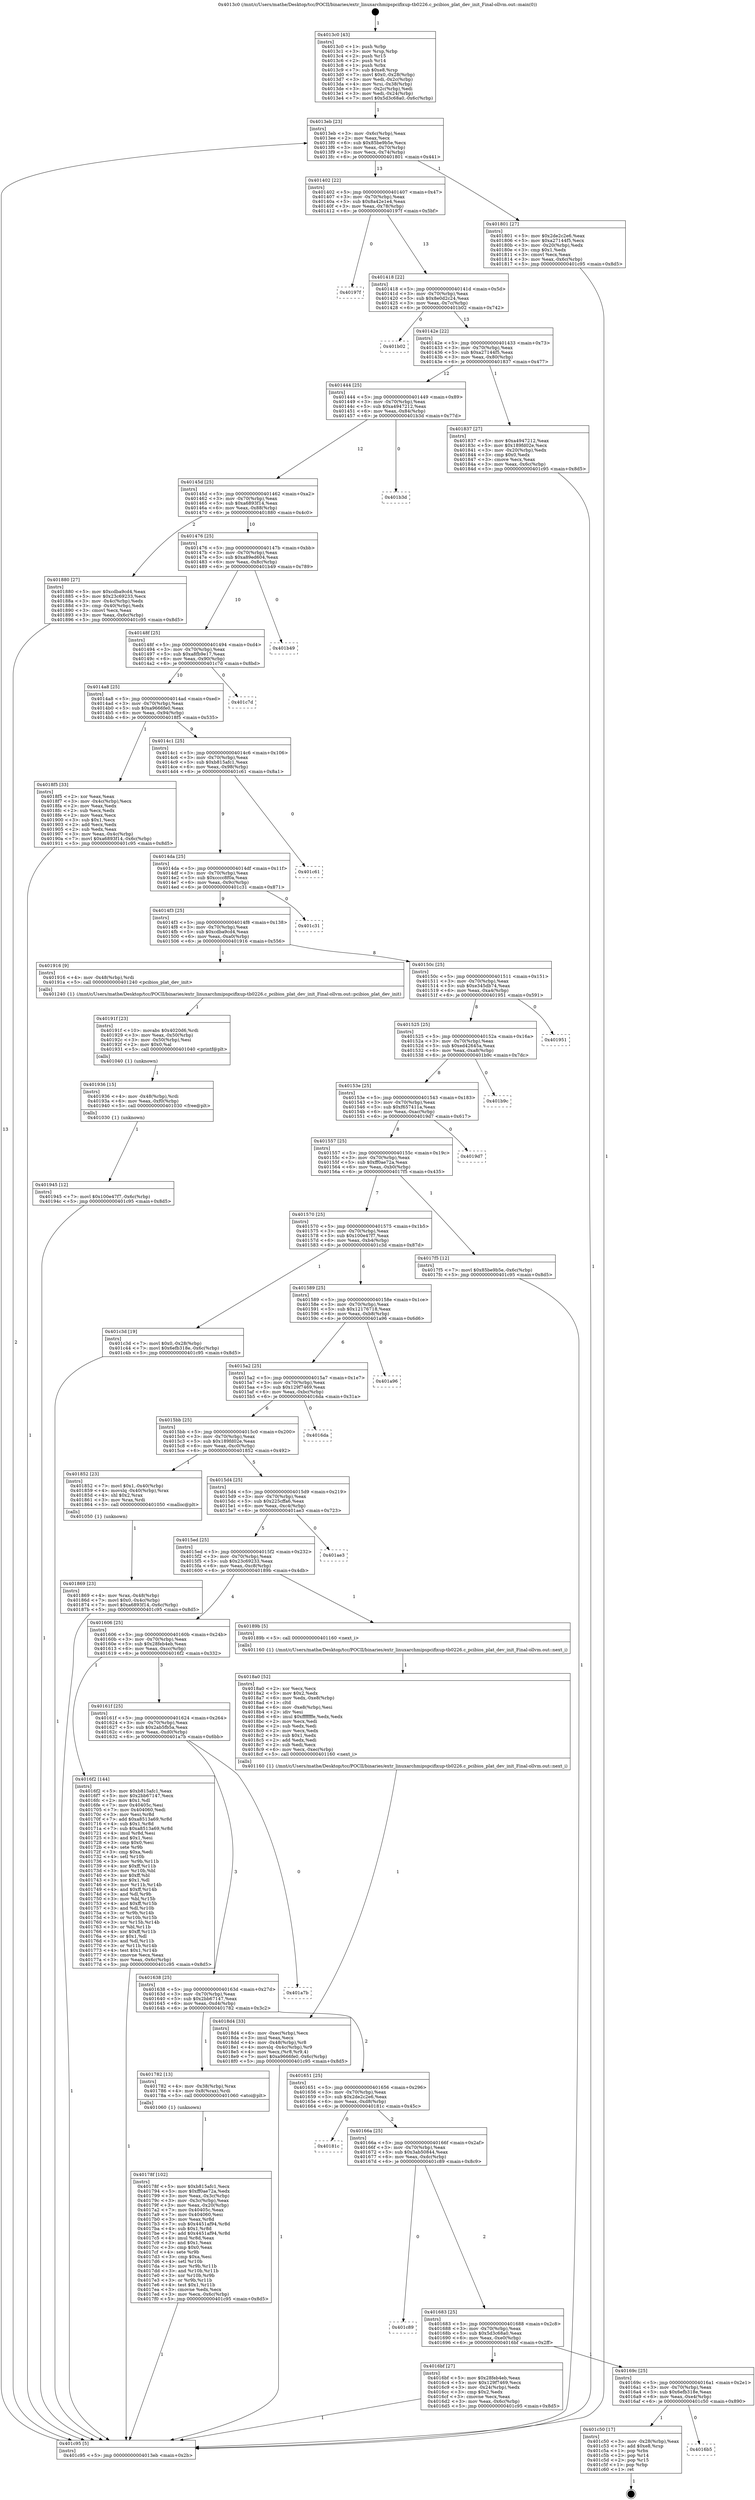 digraph "0x4013c0" {
  label = "0x4013c0 (/mnt/c/Users/mathe/Desktop/tcc/POCII/binaries/extr_linuxarchmipspcifixup-tb0226.c_pcibios_plat_dev_init_Final-ollvm.out::main(0))"
  labelloc = "t"
  node[shape=record]

  Entry [label="",width=0.3,height=0.3,shape=circle,fillcolor=black,style=filled]
  "0x4013eb" [label="{
     0x4013eb [23]\l
     | [instrs]\l
     &nbsp;&nbsp;0x4013eb \<+3\>: mov -0x6c(%rbp),%eax\l
     &nbsp;&nbsp;0x4013ee \<+2\>: mov %eax,%ecx\l
     &nbsp;&nbsp;0x4013f0 \<+6\>: sub $0x85be9b5e,%ecx\l
     &nbsp;&nbsp;0x4013f6 \<+3\>: mov %eax,-0x70(%rbp)\l
     &nbsp;&nbsp;0x4013f9 \<+3\>: mov %ecx,-0x74(%rbp)\l
     &nbsp;&nbsp;0x4013fc \<+6\>: je 0000000000401801 \<main+0x441\>\l
  }"]
  "0x401801" [label="{
     0x401801 [27]\l
     | [instrs]\l
     &nbsp;&nbsp;0x401801 \<+5\>: mov $0x2de2c2e6,%eax\l
     &nbsp;&nbsp;0x401806 \<+5\>: mov $0xa27144f5,%ecx\l
     &nbsp;&nbsp;0x40180b \<+3\>: mov -0x20(%rbp),%edx\l
     &nbsp;&nbsp;0x40180e \<+3\>: cmp $0x1,%edx\l
     &nbsp;&nbsp;0x401811 \<+3\>: cmovl %ecx,%eax\l
     &nbsp;&nbsp;0x401814 \<+3\>: mov %eax,-0x6c(%rbp)\l
     &nbsp;&nbsp;0x401817 \<+5\>: jmp 0000000000401c95 \<main+0x8d5\>\l
  }"]
  "0x401402" [label="{
     0x401402 [22]\l
     | [instrs]\l
     &nbsp;&nbsp;0x401402 \<+5\>: jmp 0000000000401407 \<main+0x47\>\l
     &nbsp;&nbsp;0x401407 \<+3\>: mov -0x70(%rbp),%eax\l
     &nbsp;&nbsp;0x40140a \<+5\>: sub $0x8a42e1e4,%eax\l
     &nbsp;&nbsp;0x40140f \<+3\>: mov %eax,-0x78(%rbp)\l
     &nbsp;&nbsp;0x401412 \<+6\>: je 000000000040197f \<main+0x5bf\>\l
  }"]
  Exit [label="",width=0.3,height=0.3,shape=circle,fillcolor=black,style=filled,peripheries=2]
  "0x40197f" [label="{
     0x40197f\l
  }", style=dashed]
  "0x401418" [label="{
     0x401418 [22]\l
     | [instrs]\l
     &nbsp;&nbsp;0x401418 \<+5\>: jmp 000000000040141d \<main+0x5d\>\l
     &nbsp;&nbsp;0x40141d \<+3\>: mov -0x70(%rbp),%eax\l
     &nbsp;&nbsp;0x401420 \<+5\>: sub $0x8e0d2c24,%eax\l
     &nbsp;&nbsp;0x401425 \<+3\>: mov %eax,-0x7c(%rbp)\l
     &nbsp;&nbsp;0x401428 \<+6\>: je 0000000000401b02 \<main+0x742\>\l
  }"]
  "0x4016b5" [label="{
     0x4016b5\l
  }", style=dashed]
  "0x401b02" [label="{
     0x401b02\l
  }", style=dashed]
  "0x40142e" [label="{
     0x40142e [22]\l
     | [instrs]\l
     &nbsp;&nbsp;0x40142e \<+5\>: jmp 0000000000401433 \<main+0x73\>\l
     &nbsp;&nbsp;0x401433 \<+3\>: mov -0x70(%rbp),%eax\l
     &nbsp;&nbsp;0x401436 \<+5\>: sub $0xa27144f5,%eax\l
     &nbsp;&nbsp;0x40143b \<+3\>: mov %eax,-0x80(%rbp)\l
     &nbsp;&nbsp;0x40143e \<+6\>: je 0000000000401837 \<main+0x477\>\l
  }"]
  "0x401c50" [label="{
     0x401c50 [17]\l
     | [instrs]\l
     &nbsp;&nbsp;0x401c50 \<+3\>: mov -0x28(%rbp),%eax\l
     &nbsp;&nbsp;0x401c53 \<+7\>: add $0xe8,%rsp\l
     &nbsp;&nbsp;0x401c5a \<+1\>: pop %rbx\l
     &nbsp;&nbsp;0x401c5b \<+2\>: pop %r14\l
     &nbsp;&nbsp;0x401c5d \<+2\>: pop %r15\l
     &nbsp;&nbsp;0x401c5f \<+1\>: pop %rbp\l
     &nbsp;&nbsp;0x401c60 \<+1\>: ret\l
  }"]
  "0x401837" [label="{
     0x401837 [27]\l
     | [instrs]\l
     &nbsp;&nbsp;0x401837 \<+5\>: mov $0xa4947212,%eax\l
     &nbsp;&nbsp;0x40183c \<+5\>: mov $0x189fd02e,%ecx\l
     &nbsp;&nbsp;0x401841 \<+3\>: mov -0x20(%rbp),%edx\l
     &nbsp;&nbsp;0x401844 \<+3\>: cmp $0x0,%edx\l
     &nbsp;&nbsp;0x401847 \<+3\>: cmove %ecx,%eax\l
     &nbsp;&nbsp;0x40184a \<+3\>: mov %eax,-0x6c(%rbp)\l
     &nbsp;&nbsp;0x40184d \<+5\>: jmp 0000000000401c95 \<main+0x8d5\>\l
  }"]
  "0x401444" [label="{
     0x401444 [25]\l
     | [instrs]\l
     &nbsp;&nbsp;0x401444 \<+5\>: jmp 0000000000401449 \<main+0x89\>\l
     &nbsp;&nbsp;0x401449 \<+3\>: mov -0x70(%rbp),%eax\l
     &nbsp;&nbsp;0x40144c \<+5\>: sub $0xa4947212,%eax\l
     &nbsp;&nbsp;0x401451 \<+6\>: mov %eax,-0x84(%rbp)\l
     &nbsp;&nbsp;0x401457 \<+6\>: je 0000000000401b3d \<main+0x77d\>\l
  }"]
  "0x401945" [label="{
     0x401945 [12]\l
     | [instrs]\l
     &nbsp;&nbsp;0x401945 \<+7\>: movl $0x100e47f7,-0x6c(%rbp)\l
     &nbsp;&nbsp;0x40194c \<+5\>: jmp 0000000000401c95 \<main+0x8d5\>\l
  }"]
  "0x401b3d" [label="{
     0x401b3d\l
  }", style=dashed]
  "0x40145d" [label="{
     0x40145d [25]\l
     | [instrs]\l
     &nbsp;&nbsp;0x40145d \<+5\>: jmp 0000000000401462 \<main+0xa2\>\l
     &nbsp;&nbsp;0x401462 \<+3\>: mov -0x70(%rbp),%eax\l
     &nbsp;&nbsp;0x401465 \<+5\>: sub $0xa6893f14,%eax\l
     &nbsp;&nbsp;0x40146a \<+6\>: mov %eax,-0x88(%rbp)\l
     &nbsp;&nbsp;0x401470 \<+6\>: je 0000000000401880 \<main+0x4c0\>\l
  }"]
  "0x401936" [label="{
     0x401936 [15]\l
     | [instrs]\l
     &nbsp;&nbsp;0x401936 \<+4\>: mov -0x48(%rbp),%rdi\l
     &nbsp;&nbsp;0x40193a \<+6\>: mov %eax,-0xf0(%rbp)\l
     &nbsp;&nbsp;0x401940 \<+5\>: call 0000000000401030 \<free@plt\>\l
     | [calls]\l
     &nbsp;&nbsp;0x401030 \{1\} (unknown)\l
  }"]
  "0x401880" [label="{
     0x401880 [27]\l
     | [instrs]\l
     &nbsp;&nbsp;0x401880 \<+5\>: mov $0xcdba9cd4,%eax\l
     &nbsp;&nbsp;0x401885 \<+5\>: mov $0x23c69233,%ecx\l
     &nbsp;&nbsp;0x40188a \<+3\>: mov -0x4c(%rbp),%edx\l
     &nbsp;&nbsp;0x40188d \<+3\>: cmp -0x40(%rbp),%edx\l
     &nbsp;&nbsp;0x401890 \<+3\>: cmovl %ecx,%eax\l
     &nbsp;&nbsp;0x401893 \<+3\>: mov %eax,-0x6c(%rbp)\l
     &nbsp;&nbsp;0x401896 \<+5\>: jmp 0000000000401c95 \<main+0x8d5\>\l
  }"]
  "0x401476" [label="{
     0x401476 [25]\l
     | [instrs]\l
     &nbsp;&nbsp;0x401476 \<+5\>: jmp 000000000040147b \<main+0xbb\>\l
     &nbsp;&nbsp;0x40147b \<+3\>: mov -0x70(%rbp),%eax\l
     &nbsp;&nbsp;0x40147e \<+5\>: sub $0xa89ed604,%eax\l
     &nbsp;&nbsp;0x401483 \<+6\>: mov %eax,-0x8c(%rbp)\l
     &nbsp;&nbsp;0x401489 \<+6\>: je 0000000000401b49 \<main+0x789\>\l
  }"]
  "0x40191f" [label="{
     0x40191f [23]\l
     | [instrs]\l
     &nbsp;&nbsp;0x40191f \<+10\>: movabs $0x4020d6,%rdi\l
     &nbsp;&nbsp;0x401929 \<+3\>: mov %eax,-0x50(%rbp)\l
     &nbsp;&nbsp;0x40192c \<+3\>: mov -0x50(%rbp),%esi\l
     &nbsp;&nbsp;0x40192f \<+2\>: mov $0x0,%al\l
     &nbsp;&nbsp;0x401931 \<+5\>: call 0000000000401040 \<printf@plt\>\l
     | [calls]\l
     &nbsp;&nbsp;0x401040 \{1\} (unknown)\l
  }"]
  "0x401b49" [label="{
     0x401b49\l
  }", style=dashed]
  "0x40148f" [label="{
     0x40148f [25]\l
     | [instrs]\l
     &nbsp;&nbsp;0x40148f \<+5\>: jmp 0000000000401494 \<main+0xd4\>\l
     &nbsp;&nbsp;0x401494 \<+3\>: mov -0x70(%rbp),%eax\l
     &nbsp;&nbsp;0x401497 \<+5\>: sub $0xa8fb9e17,%eax\l
     &nbsp;&nbsp;0x40149c \<+6\>: mov %eax,-0x90(%rbp)\l
     &nbsp;&nbsp;0x4014a2 \<+6\>: je 0000000000401c7d \<main+0x8bd\>\l
  }"]
  "0x4018d4" [label="{
     0x4018d4 [33]\l
     | [instrs]\l
     &nbsp;&nbsp;0x4018d4 \<+6\>: mov -0xec(%rbp),%ecx\l
     &nbsp;&nbsp;0x4018da \<+3\>: imul %eax,%ecx\l
     &nbsp;&nbsp;0x4018dd \<+4\>: mov -0x48(%rbp),%r8\l
     &nbsp;&nbsp;0x4018e1 \<+4\>: movslq -0x4c(%rbp),%r9\l
     &nbsp;&nbsp;0x4018e5 \<+4\>: mov %ecx,(%r8,%r9,4)\l
     &nbsp;&nbsp;0x4018e9 \<+7\>: movl $0xa9666fe0,-0x6c(%rbp)\l
     &nbsp;&nbsp;0x4018f0 \<+5\>: jmp 0000000000401c95 \<main+0x8d5\>\l
  }"]
  "0x401c7d" [label="{
     0x401c7d\l
  }", style=dashed]
  "0x4014a8" [label="{
     0x4014a8 [25]\l
     | [instrs]\l
     &nbsp;&nbsp;0x4014a8 \<+5\>: jmp 00000000004014ad \<main+0xed\>\l
     &nbsp;&nbsp;0x4014ad \<+3\>: mov -0x70(%rbp),%eax\l
     &nbsp;&nbsp;0x4014b0 \<+5\>: sub $0xa9666fe0,%eax\l
     &nbsp;&nbsp;0x4014b5 \<+6\>: mov %eax,-0x94(%rbp)\l
     &nbsp;&nbsp;0x4014bb \<+6\>: je 00000000004018f5 \<main+0x535\>\l
  }"]
  "0x4018a0" [label="{
     0x4018a0 [52]\l
     | [instrs]\l
     &nbsp;&nbsp;0x4018a0 \<+2\>: xor %ecx,%ecx\l
     &nbsp;&nbsp;0x4018a2 \<+5\>: mov $0x2,%edx\l
     &nbsp;&nbsp;0x4018a7 \<+6\>: mov %edx,-0xe8(%rbp)\l
     &nbsp;&nbsp;0x4018ad \<+1\>: cltd\l
     &nbsp;&nbsp;0x4018ae \<+6\>: mov -0xe8(%rbp),%esi\l
     &nbsp;&nbsp;0x4018b4 \<+2\>: idiv %esi\l
     &nbsp;&nbsp;0x4018b6 \<+6\>: imul $0xfffffffe,%edx,%edx\l
     &nbsp;&nbsp;0x4018bc \<+2\>: mov %ecx,%edi\l
     &nbsp;&nbsp;0x4018be \<+2\>: sub %edx,%edi\l
     &nbsp;&nbsp;0x4018c0 \<+2\>: mov %ecx,%edx\l
     &nbsp;&nbsp;0x4018c2 \<+3\>: sub $0x1,%edx\l
     &nbsp;&nbsp;0x4018c5 \<+2\>: add %edx,%edi\l
     &nbsp;&nbsp;0x4018c7 \<+2\>: sub %edi,%ecx\l
     &nbsp;&nbsp;0x4018c9 \<+6\>: mov %ecx,-0xec(%rbp)\l
     &nbsp;&nbsp;0x4018cf \<+5\>: call 0000000000401160 \<next_i\>\l
     | [calls]\l
     &nbsp;&nbsp;0x401160 \{1\} (/mnt/c/Users/mathe/Desktop/tcc/POCII/binaries/extr_linuxarchmipspcifixup-tb0226.c_pcibios_plat_dev_init_Final-ollvm.out::next_i)\l
  }"]
  "0x4018f5" [label="{
     0x4018f5 [33]\l
     | [instrs]\l
     &nbsp;&nbsp;0x4018f5 \<+2\>: xor %eax,%eax\l
     &nbsp;&nbsp;0x4018f7 \<+3\>: mov -0x4c(%rbp),%ecx\l
     &nbsp;&nbsp;0x4018fa \<+2\>: mov %eax,%edx\l
     &nbsp;&nbsp;0x4018fc \<+2\>: sub %ecx,%edx\l
     &nbsp;&nbsp;0x4018fe \<+2\>: mov %eax,%ecx\l
     &nbsp;&nbsp;0x401900 \<+3\>: sub $0x1,%ecx\l
     &nbsp;&nbsp;0x401903 \<+2\>: add %ecx,%edx\l
     &nbsp;&nbsp;0x401905 \<+2\>: sub %edx,%eax\l
     &nbsp;&nbsp;0x401907 \<+3\>: mov %eax,-0x4c(%rbp)\l
     &nbsp;&nbsp;0x40190a \<+7\>: movl $0xa6893f14,-0x6c(%rbp)\l
     &nbsp;&nbsp;0x401911 \<+5\>: jmp 0000000000401c95 \<main+0x8d5\>\l
  }"]
  "0x4014c1" [label="{
     0x4014c1 [25]\l
     | [instrs]\l
     &nbsp;&nbsp;0x4014c1 \<+5\>: jmp 00000000004014c6 \<main+0x106\>\l
     &nbsp;&nbsp;0x4014c6 \<+3\>: mov -0x70(%rbp),%eax\l
     &nbsp;&nbsp;0x4014c9 \<+5\>: sub $0xb815afc1,%eax\l
     &nbsp;&nbsp;0x4014ce \<+6\>: mov %eax,-0x98(%rbp)\l
     &nbsp;&nbsp;0x4014d4 \<+6\>: je 0000000000401c61 \<main+0x8a1\>\l
  }"]
  "0x401869" [label="{
     0x401869 [23]\l
     | [instrs]\l
     &nbsp;&nbsp;0x401869 \<+4\>: mov %rax,-0x48(%rbp)\l
     &nbsp;&nbsp;0x40186d \<+7\>: movl $0x0,-0x4c(%rbp)\l
     &nbsp;&nbsp;0x401874 \<+7\>: movl $0xa6893f14,-0x6c(%rbp)\l
     &nbsp;&nbsp;0x40187b \<+5\>: jmp 0000000000401c95 \<main+0x8d5\>\l
  }"]
  "0x401c61" [label="{
     0x401c61\l
  }", style=dashed]
  "0x4014da" [label="{
     0x4014da [25]\l
     | [instrs]\l
     &nbsp;&nbsp;0x4014da \<+5\>: jmp 00000000004014df \<main+0x11f\>\l
     &nbsp;&nbsp;0x4014df \<+3\>: mov -0x70(%rbp),%eax\l
     &nbsp;&nbsp;0x4014e2 \<+5\>: sub $0xcccc8f0a,%eax\l
     &nbsp;&nbsp;0x4014e7 \<+6\>: mov %eax,-0x9c(%rbp)\l
     &nbsp;&nbsp;0x4014ed \<+6\>: je 0000000000401c31 \<main+0x871\>\l
  }"]
  "0x40178f" [label="{
     0x40178f [102]\l
     | [instrs]\l
     &nbsp;&nbsp;0x40178f \<+5\>: mov $0xb815afc1,%ecx\l
     &nbsp;&nbsp;0x401794 \<+5\>: mov $0xff0ae72a,%edx\l
     &nbsp;&nbsp;0x401799 \<+3\>: mov %eax,-0x3c(%rbp)\l
     &nbsp;&nbsp;0x40179c \<+3\>: mov -0x3c(%rbp),%eax\l
     &nbsp;&nbsp;0x40179f \<+3\>: mov %eax,-0x20(%rbp)\l
     &nbsp;&nbsp;0x4017a2 \<+7\>: mov 0x40405c,%eax\l
     &nbsp;&nbsp;0x4017a9 \<+7\>: mov 0x404060,%esi\l
     &nbsp;&nbsp;0x4017b0 \<+3\>: mov %eax,%r8d\l
     &nbsp;&nbsp;0x4017b3 \<+7\>: sub $0x4451af94,%r8d\l
     &nbsp;&nbsp;0x4017ba \<+4\>: sub $0x1,%r8d\l
     &nbsp;&nbsp;0x4017be \<+7\>: add $0x4451af94,%r8d\l
     &nbsp;&nbsp;0x4017c5 \<+4\>: imul %r8d,%eax\l
     &nbsp;&nbsp;0x4017c9 \<+3\>: and $0x1,%eax\l
     &nbsp;&nbsp;0x4017cc \<+3\>: cmp $0x0,%eax\l
     &nbsp;&nbsp;0x4017cf \<+4\>: sete %r9b\l
     &nbsp;&nbsp;0x4017d3 \<+3\>: cmp $0xa,%esi\l
     &nbsp;&nbsp;0x4017d6 \<+4\>: setl %r10b\l
     &nbsp;&nbsp;0x4017da \<+3\>: mov %r9b,%r11b\l
     &nbsp;&nbsp;0x4017dd \<+3\>: and %r10b,%r11b\l
     &nbsp;&nbsp;0x4017e0 \<+3\>: xor %r10b,%r9b\l
     &nbsp;&nbsp;0x4017e3 \<+3\>: or %r9b,%r11b\l
     &nbsp;&nbsp;0x4017e6 \<+4\>: test $0x1,%r11b\l
     &nbsp;&nbsp;0x4017ea \<+3\>: cmovne %edx,%ecx\l
     &nbsp;&nbsp;0x4017ed \<+3\>: mov %ecx,-0x6c(%rbp)\l
     &nbsp;&nbsp;0x4017f0 \<+5\>: jmp 0000000000401c95 \<main+0x8d5\>\l
  }"]
  "0x401c31" [label="{
     0x401c31\l
  }", style=dashed]
  "0x4014f3" [label="{
     0x4014f3 [25]\l
     | [instrs]\l
     &nbsp;&nbsp;0x4014f3 \<+5\>: jmp 00000000004014f8 \<main+0x138\>\l
     &nbsp;&nbsp;0x4014f8 \<+3\>: mov -0x70(%rbp),%eax\l
     &nbsp;&nbsp;0x4014fb \<+5\>: sub $0xcdba9cd4,%eax\l
     &nbsp;&nbsp;0x401500 \<+6\>: mov %eax,-0xa0(%rbp)\l
     &nbsp;&nbsp;0x401506 \<+6\>: je 0000000000401916 \<main+0x556\>\l
  }"]
  "0x4013c0" [label="{
     0x4013c0 [43]\l
     | [instrs]\l
     &nbsp;&nbsp;0x4013c0 \<+1\>: push %rbp\l
     &nbsp;&nbsp;0x4013c1 \<+3\>: mov %rsp,%rbp\l
     &nbsp;&nbsp;0x4013c4 \<+2\>: push %r15\l
     &nbsp;&nbsp;0x4013c6 \<+2\>: push %r14\l
     &nbsp;&nbsp;0x4013c8 \<+1\>: push %rbx\l
     &nbsp;&nbsp;0x4013c9 \<+7\>: sub $0xe8,%rsp\l
     &nbsp;&nbsp;0x4013d0 \<+7\>: movl $0x0,-0x28(%rbp)\l
     &nbsp;&nbsp;0x4013d7 \<+3\>: mov %edi,-0x2c(%rbp)\l
     &nbsp;&nbsp;0x4013da \<+4\>: mov %rsi,-0x38(%rbp)\l
     &nbsp;&nbsp;0x4013de \<+3\>: mov -0x2c(%rbp),%edi\l
     &nbsp;&nbsp;0x4013e1 \<+3\>: mov %edi,-0x24(%rbp)\l
     &nbsp;&nbsp;0x4013e4 \<+7\>: movl $0x5d3c68a0,-0x6c(%rbp)\l
  }"]
  "0x401916" [label="{
     0x401916 [9]\l
     | [instrs]\l
     &nbsp;&nbsp;0x401916 \<+4\>: mov -0x48(%rbp),%rdi\l
     &nbsp;&nbsp;0x40191a \<+5\>: call 0000000000401240 \<pcibios_plat_dev_init\>\l
     | [calls]\l
     &nbsp;&nbsp;0x401240 \{1\} (/mnt/c/Users/mathe/Desktop/tcc/POCII/binaries/extr_linuxarchmipspcifixup-tb0226.c_pcibios_plat_dev_init_Final-ollvm.out::pcibios_plat_dev_init)\l
  }"]
  "0x40150c" [label="{
     0x40150c [25]\l
     | [instrs]\l
     &nbsp;&nbsp;0x40150c \<+5\>: jmp 0000000000401511 \<main+0x151\>\l
     &nbsp;&nbsp;0x401511 \<+3\>: mov -0x70(%rbp),%eax\l
     &nbsp;&nbsp;0x401514 \<+5\>: sub $0xe345db74,%eax\l
     &nbsp;&nbsp;0x401519 \<+6\>: mov %eax,-0xa4(%rbp)\l
     &nbsp;&nbsp;0x40151f \<+6\>: je 0000000000401951 \<main+0x591\>\l
  }"]
  "0x401c95" [label="{
     0x401c95 [5]\l
     | [instrs]\l
     &nbsp;&nbsp;0x401c95 \<+5\>: jmp 00000000004013eb \<main+0x2b\>\l
  }"]
  "0x401951" [label="{
     0x401951\l
  }", style=dashed]
  "0x401525" [label="{
     0x401525 [25]\l
     | [instrs]\l
     &nbsp;&nbsp;0x401525 \<+5\>: jmp 000000000040152a \<main+0x16a\>\l
     &nbsp;&nbsp;0x40152a \<+3\>: mov -0x70(%rbp),%eax\l
     &nbsp;&nbsp;0x40152d \<+5\>: sub $0xed42645a,%eax\l
     &nbsp;&nbsp;0x401532 \<+6\>: mov %eax,-0xa8(%rbp)\l
     &nbsp;&nbsp;0x401538 \<+6\>: je 0000000000401b9c \<main+0x7dc\>\l
  }"]
  "0x40169c" [label="{
     0x40169c [25]\l
     | [instrs]\l
     &nbsp;&nbsp;0x40169c \<+5\>: jmp 00000000004016a1 \<main+0x2e1\>\l
     &nbsp;&nbsp;0x4016a1 \<+3\>: mov -0x70(%rbp),%eax\l
     &nbsp;&nbsp;0x4016a4 \<+5\>: sub $0x6efb318e,%eax\l
     &nbsp;&nbsp;0x4016a9 \<+6\>: mov %eax,-0xe4(%rbp)\l
     &nbsp;&nbsp;0x4016af \<+6\>: je 0000000000401c50 \<main+0x890\>\l
  }"]
  "0x401b9c" [label="{
     0x401b9c\l
  }", style=dashed]
  "0x40153e" [label="{
     0x40153e [25]\l
     | [instrs]\l
     &nbsp;&nbsp;0x40153e \<+5\>: jmp 0000000000401543 \<main+0x183\>\l
     &nbsp;&nbsp;0x401543 \<+3\>: mov -0x70(%rbp),%eax\l
     &nbsp;&nbsp;0x401546 \<+5\>: sub $0xf657411a,%eax\l
     &nbsp;&nbsp;0x40154b \<+6\>: mov %eax,-0xac(%rbp)\l
     &nbsp;&nbsp;0x401551 \<+6\>: je 00000000004019d7 \<main+0x617\>\l
  }"]
  "0x4016bf" [label="{
     0x4016bf [27]\l
     | [instrs]\l
     &nbsp;&nbsp;0x4016bf \<+5\>: mov $0x28feb4eb,%eax\l
     &nbsp;&nbsp;0x4016c4 \<+5\>: mov $0x129f7469,%ecx\l
     &nbsp;&nbsp;0x4016c9 \<+3\>: mov -0x24(%rbp),%edx\l
     &nbsp;&nbsp;0x4016cc \<+3\>: cmp $0x2,%edx\l
     &nbsp;&nbsp;0x4016cf \<+3\>: cmovne %ecx,%eax\l
     &nbsp;&nbsp;0x4016d2 \<+3\>: mov %eax,-0x6c(%rbp)\l
     &nbsp;&nbsp;0x4016d5 \<+5\>: jmp 0000000000401c95 \<main+0x8d5\>\l
  }"]
  "0x4019d7" [label="{
     0x4019d7\l
  }", style=dashed]
  "0x401557" [label="{
     0x401557 [25]\l
     | [instrs]\l
     &nbsp;&nbsp;0x401557 \<+5\>: jmp 000000000040155c \<main+0x19c\>\l
     &nbsp;&nbsp;0x40155c \<+3\>: mov -0x70(%rbp),%eax\l
     &nbsp;&nbsp;0x40155f \<+5\>: sub $0xff0ae72a,%eax\l
     &nbsp;&nbsp;0x401564 \<+6\>: mov %eax,-0xb0(%rbp)\l
     &nbsp;&nbsp;0x40156a \<+6\>: je 00000000004017f5 \<main+0x435\>\l
  }"]
  "0x401683" [label="{
     0x401683 [25]\l
     | [instrs]\l
     &nbsp;&nbsp;0x401683 \<+5\>: jmp 0000000000401688 \<main+0x2c8\>\l
     &nbsp;&nbsp;0x401688 \<+3\>: mov -0x70(%rbp),%eax\l
     &nbsp;&nbsp;0x40168b \<+5\>: sub $0x5d3c68a0,%eax\l
     &nbsp;&nbsp;0x401690 \<+6\>: mov %eax,-0xe0(%rbp)\l
     &nbsp;&nbsp;0x401696 \<+6\>: je 00000000004016bf \<main+0x2ff\>\l
  }"]
  "0x4017f5" [label="{
     0x4017f5 [12]\l
     | [instrs]\l
     &nbsp;&nbsp;0x4017f5 \<+7\>: movl $0x85be9b5e,-0x6c(%rbp)\l
     &nbsp;&nbsp;0x4017fc \<+5\>: jmp 0000000000401c95 \<main+0x8d5\>\l
  }"]
  "0x401570" [label="{
     0x401570 [25]\l
     | [instrs]\l
     &nbsp;&nbsp;0x401570 \<+5\>: jmp 0000000000401575 \<main+0x1b5\>\l
     &nbsp;&nbsp;0x401575 \<+3\>: mov -0x70(%rbp),%eax\l
     &nbsp;&nbsp;0x401578 \<+5\>: sub $0x100e47f7,%eax\l
     &nbsp;&nbsp;0x40157d \<+6\>: mov %eax,-0xb4(%rbp)\l
     &nbsp;&nbsp;0x401583 \<+6\>: je 0000000000401c3d \<main+0x87d\>\l
  }"]
  "0x401c89" [label="{
     0x401c89\l
  }", style=dashed]
  "0x401c3d" [label="{
     0x401c3d [19]\l
     | [instrs]\l
     &nbsp;&nbsp;0x401c3d \<+7\>: movl $0x0,-0x28(%rbp)\l
     &nbsp;&nbsp;0x401c44 \<+7\>: movl $0x6efb318e,-0x6c(%rbp)\l
     &nbsp;&nbsp;0x401c4b \<+5\>: jmp 0000000000401c95 \<main+0x8d5\>\l
  }"]
  "0x401589" [label="{
     0x401589 [25]\l
     | [instrs]\l
     &nbsp;&nbsp;0x401589 \<+5\>: jmp 000000000040158e \<main+0x1ce\>\l
     &nbsp;&nbsp;0x40158e \<+3\>: mov -0x70(%rbp),%eax\l
     &nbsp;&nbsp;0x401591 \<+5\>: sub $0x12176718,%eax\l
     &nbsp;&nbsp;0x401596 \<+6\>: mov %eax,-0xb8(%rbp)\l
     &nbsp;&nbsp;0x40159c \<+6\>: je 0000000000401a96 \<main+0x6d6\>\l
  }"]
  "0x40166a" [label="{
     0x40166a [25]\l
     | [instrs]\l
     &nbsp;&nbsp;0x40166a \<+5\>: jmp 000000000040166f \<main+0x2af\>\l
     &nbsp;&nbsp;0x40166f \<+3\>: mov -0x70(%rbp),%eax\l
     &nbsp;&nbsp;0x401672 \<+5\>: sub $0x3ab50844,%eax\l
     &nbsp;&nbsp;0x401677 \<+6\>: mov %eax,-0xdc(%rbp)\l
     &nbsp;&nbsp;0x40167d \<+6\>: je 0000000000401c89 \<main+0x8c9\>\l
  }"]
  "0x401a96" [label="{
     0x401a96\l
  }", style=dashed]
  "0x4015a2" [label="{
     0x4015a2 [25]\l
     | [instrs]\l
     &nbsp;&nbsp;0x4015a2 \<+5\>: jmp 00000000004015a7 \<main+0x1e7\>\l
     &nbsp;&nbsp;0x4015a7 \<+3\>: mov -0x70(%rbp),%eax\l
     &nbsp;&nbsp;0x4015aa \<+5\>: sub $0x129f7469,%eax\l
     &nbsp;&nbsp;0x4015af \<+6\>: mov %eax,-0xbc(%rbp)\l
     &nbsp;&nbsp;0x4015b5 \<+6\>: je 00000000004016da \<main+0x31a\>\l
  }"]
  "0x40181c" [label="{
     0x40181c\l
  }", style=dashed]
  "0x4016da" [label="{
     0x4016da\l
  }", style=dashed]
  "0x4015bb" [label="{
     0x4015bb [25]\l
     | [instrs]\l
     &nbsp;&nbsp;0x4015bb \<+5\>: jmp 00000000004015c0 \<main+0x200\>\l
     &nbsp;&nbsp;0x4015c0 \<+3\>: mov -0x70(%rbp),%eax\l
     &nbsp;&nbsp;0x4015c3 \<+5\>: sub $0x189fd02e,%eax\l
     &nbsp;&nbsp;0x4015c8 \<+6\>: mov %eax,-0xc0(%rbp)\l
     &nbsp;&nbsp;0x4015ce \<+6\>: je 0000000000401852 \<main+0x492\>\l
  }"]
  "0x401651" [label="{
     0x401651 [25]\l
     | [instrs]\l
     &nbsp;&nbsp;0x401651 \<+5\>: jmp 0000000000401656 \<main+0x296\>\l
     &nbsp;&nbsp;0x401656 \<+3\>: mov -0x70(%rbp),%eax\l
     &nbsp;&nbsp;0x401659 \<+5\>: sub $0x2de2c2e6,%eax\l
     &nbsp;&nbsp;0x40165e \<+6\>: mov %eax,-0xd8(%rbp)\l
     &nbsp;&nbsp;0x401664 \<+6\>: je 000000000040181c \<main+0x45c\>\l
  }"]
  "0x401852" [label="{
     0x401852 [23]\l
     | [instrs]\l
     &nbsp;&nbsp;0x401852 \<+7\>: movl $0x1,-0x40(%rbp)\l
     &nbsp;&nbsp;0x401859 \<+4\>: movslq -0x40(%rbp),%rax\l
     &nbsp;&nbsp;0x40185d \<+4\>: shl $0x2,%rax\l
     &nbsp;&nbsp;0x401861 \<+3\>: mov %rax,%rdi\l
     &nbsp;&nbsp;0x401864 \<+5\>: call 0000000000401050 \<malloc@plt\>\l
     | [calls]\l
     &nbsp;&nbsp;0x401050 \{1\} (unknown)\l
  }"]
  "0x4015d4" [label="{
     0x4015d4 [25]\l
     | [instrs]\l
     &nbsp;&nbsp;0x4015d4 \<+5\>: jmp 00000000004015d9 \<main+0x219\>\l
     &nbsp;&nbsp;0x4015d9 \<+3\>: mov -0x70(%rbp),%eax\l
     &nbsp;&nbsp;0x4015dc \<+5\>: sub $0x225cffa6,%eax\l
     &nbsp;&nbsp;0x4015e1 \<+6\>: mov %eax,-0xc4(%rbp)\l
     &nbsp;&nbsp;0x4015e7 \<+6\>: je 0000000000401ae3 \<main+0x723\>\l
  }"]
  "0x401782" [label="{
     0x401782 [13]\l
     | [instrs]\l
     &nbsp;&nbsp;0x401782 \<+4\>: mov -0x38(%rbp),%rax\l
     &nbsp;&nbsp;0x401786 \<+4\>: mov 0x8(%rax),%rdi\l
     &nbsp;&nbsp;0x40178a \<+5\>: call 0000000000401060 \<atoi@plt\>\l
     | [calls]\l
     &nbsp;&nbsp;0x401060 \{1\} (unknown)\l
  }"]
  "0x401ae3" [label="{
     0x401ae3\l
  }", style=dashed]
  "0x4015ed" [label="{
     0x4015ed [25]\l
     | [instrs]\l
     &nbsp;&nbsp;0x4015ed \<+5\>: jmp 00000000004015f2 \<main+0x232\>\l
     &nbsp;&nbsp;0x4015f2 \<+3\>: mov -0x70(%rbp),%eax\l
     &nbsp;&nbsp;0x4015f5 \<+5\>: sub $0x23c69233,%eax\l
     &nbsp;&nbsp;0x4015fa \<+6\>: mov %eax,-0xc8(%rbp)\l
     &nbsp;&nbsp;0x401600 \<+6\>: je 000000000040189b \<main+0x4db\>\l
  }"]
  "0x401638" [label="{
     0x401638 [25]\l
     | [instrs]\l
     &nbsp;&nbsp;0x401638 \<+5\>: jmp 000000000040163d \<main+0x27d\>\l
     &nbsp;&nbsp;0x40163d \<+3\>: mov -0x70(%rbp),%eax\l
     &nbsp;&nbsp;0x401640 \<+5\>: sub $0x2bb67147,%eax\l
     &nbsp;&nbsp;0x401645 \<+6\>: mov %eax,-0xd4(%rbp)\l
     &nbsp;&nbsp;0x40164b \<+6\>: je 0000000000401782 \<main+0x3c2\>\l
  }"]
  "0x40189b" [label="{
     0x40189b [5]\l
     | [instrs]\l
     &nbsp;&nbsp;0x40189b \<+5\>: call 0000000000401160 \<next_i\>\l
     | [calls]\l
     &nbsp;&nbsp;0x401160 \{1\} (/mnt/c/Users/mathe/Desktop/tcc/POCII/binaries/extr_linuxarchmipspcifixup-tb0226.c_pcibios_plat_dev_init_Final-ollvm.out::next_i)\l
  }"]
  "0x401606" [label="{
     0x401606 [25]\l
     | [instrs]\l
     &nbsp;&nbsp;0x401606 \<+5\>: jmp 000000000040160b \<main+0x24b\>\l
     &nbsp;&nbsp;0x40160b \<+3\>: mov -0x70(%rbp),%eax\l
     &nbsp;&nbsp;0x40160e \<+5\>: sub $0x28feb4eb,%eax\l
     &nbsp;&nbsp;0x401613 \<+6\>: mov %eax,-0xcc(%rbp)\l
     &nbsp;&nbsp;0x401619 \<+6\>: je 00000000004016f2 \<main+0x332\>\l
  }"]
  "0x401a7b" [label="{
     0x401a7b\l
  }", style=dashed]
  "0x4016f2" [label="{
     0x4016f2 [144]\l
     | [instrs]\l
     &nbsp;&nbsp;0x4016f2 \<+5\>: mov $0xb815afc1,%eax\l
     &nbsp;&nbsp;0x4016f7 \<+5\>: mov $0x2bb67147,%ecx\l
     &nbsp;&nbsp;0x4016fc \<+2\>: mov $0x1,%dl\l
     &nbsp;&nbsp;0x4016fe \<+7\>: mov 0x40405c,%esi\l
     &nbsp;&nbsp;0x401705 \<+7\>: mov 0x404060,%edi\l
     &nbsp;&nbsp;0x40170c \<+3\>: mov %esi,%r8d\l
     &nbsp;&nbsp;0x40170f \<+7\>: add $0xa8513a69,%r8d\l
     &nbsp;&nbsp;0x401716 \<+4\>: sub $0x1,%r8d\l
     &nbsp;&nbsp;0x40171a \<+7\>: sub $0xa8513a69,%r8d\l
     &nbsp;&nbsp;0x401721 \<+4\>: imul %r8d,%esi\l
     &nbsp;&nbsp;0x401725 \<+3\>: and $0x1,%esi\l
     &nbsp;&nbsp;0x401728 \<+3\>: cmp $0x0,%esi\l
     &nbsp;&nbsp;0x40172b \<+4\>: sete %r9b\l
     &nbsp;&nbsp;0x40172f \<+3\>: cmp $0xa,%edi\l
     &nbsp;&nbsp;0x401732 \<+4\>: setl %r10b\l
     &nbsp;&nbsp;0x401736 \<+3\>: mov %r9b,%r11b\l
     &nbsp;&nbsp;0x401739 \<+4\>: xor $0xff,%r11b\l
     &nbsp;&nbsp;0x40173d \<+3\>: mov %r10b,%bl\l
     &nbsp;&nbsp;0x401740 \<+3\>: xor $0xff,%bl\l
     &nbsp;&nbsp;0x401743 \<+3\>: xor $0x1,%dl\l
     &nbsp;&nbsp;0x401746 \<+3\>: mov %r11b,%r14b\l
     &nbsp;&nbsp;0x401749 \<+4\>: and $0xff,%r14b\l
     &nbsp;&nbsp;0x40174d \<+3\>: and %dl,%r9b\l
     &nbsp;&nbsp;0x401750 \<+3\>: mov %bl,%r15b\l
     &nbsp;&nbsp;0x401753 \<+4\>: and $0xff,%r15b\l
     &nbsp;&nbsp;0x401757 \<+3\>: and %dl,%r10b\l
     &nbsp;&nbsp;0x40175a \<+3\>: or %r9b,%r14b\l
     &nbsp;&nbsp;0x40175d \<+3\>: or %r10b,%r15b\l
     &nbsp;&nbsp;0x401760 \<+3\>: xor %r15b,%r14b\l
     &nbsp;&nbsp;0x401763 \<+3\>: or %bl,%r11b\l
     &nbsp;&nbsp;0x401766 \<+4\>: xor $0xff,%r11b\l
     &nbsp;&nbsp;0x40176a \<+3\>: or $0x1,%dl\l
     &nbsp;&nbsp;0x40176d \<+3\>: and %dl,%r11b\l
     &nbsp;&nbsp;0x401770 \<+3\>: or %r11b,%r14b\l
     &nbsp;&nbsp;0x401773 \<+4\>: test $0x1,%r14b\l
     &nbsp;&nbsp;0x401777 \<+3\>: cmovne %ecx,%eax\l
     &nbsp;&nbsp;0x40177a \<+3\>: mov %eax,-0x6c(%rbp)\l
     &nbsp;&nbsp;0x40177d \<+5\>: jmp 0000000000401c95 \<main+0x8d5\>\l
  }"]
  "0x40161f" [label="{
     0x40161f [25]\l
     | [instrs]\l
     &nbsp;&nbsp;0x40161f \<+5\>: jmp 0000000000401624 \<main+0x264\>\l
     &nbsp;&nbsp;0x401624 \<+3\>: mov -0x70(%rbp),%eax\l
     &nbsp;&nbsp;0x401627 \<+5\>: sub $0x2ab5fb5a,%eax\l
     &nbsp;&nbsp;0x40162c \<+6\>: mov %eax,-0xd0(%rbp)\l
     &nbsp;&nbsp;0x401632 \<+6\>: je 0000000000401a7b \<main+0x6bb\>\l
  }"]
  Entry -> "0x4013c0" [label=" 1"]
  "0x4013eb" -> "0x401801" [label=" 1"]
  "0x4013eb" -> "0x401402" [label=" 13"]
  "0x401c50" -> Exit [label=" 1"]
  "0x401402" -> "0x40197f" [label=" 0"]
  "0x401402" -> "0x401418" [label=" 13"]
  "0x40169c" -> "0x4016b5" [label=" 0"]
  "0x401418" -> "0x401b02" [label=" 0"]
  "0x401418" -> "0x40142e" [label=" 13"]
  "0x40169c" -> "0x401c50" [label=" 1"]
  "0x40142e" -> "0x401837" [label=" 1"]
  "0x40142e" -> "0x401444" [label=" 12"]
  "0x401c3d" -> "0x401c95" [label=" 1"]
  "0x401444" -> "0x401b3d" [label=" 0"]
  "0x401444" -> "0x40145d" [label=" 12"]
  "0x401945" -> "0x401c95" [label=" 1"]
  "0x40145d" -> "0x401880" [label=" 2"]
  "0x40145d" -> "0x401476" [label=" 10"]
  "0x401936" -> "0x401945" [label=" 1"]
  "0x401476" -> "0x401b49" [label=" 0"]
  "0x401476" -> "0x40148f" [label=" 10"]
  "0x40191f" -> "0x401936" [label=" 1"]
  "0x40148f" -> "0x401c7d" [label=" 0"]
  "0x40148f" -> "0x4014a8" [label=" 10"]
  "0x401916" -> "0x40191f" [label=" 1"]
  "0x4014a8" -> "0x4018f5" [label=" 1"]
  "0x4014a8" -> "0x4014c1" [label=" 9"]
  "0x4018f5" -> "0x401c95" [label=" 1"]
  "0x4014c1" -> "0x401c61" [label=" 0"]
  "0x4014c1" -> "0x4014da" [label=" 9"]
  "0x4018d4" -> "0x401c95" [label=" 1"]
  "0x4014da" -> "0x401c31" [label=" 0"]
  "0x4014da" -> "0x4014f3" [label=" 9"]
  "0x4018a0" -> "0x4018d4" [label=" 1"]
  "0x4014f3" -> "0x401916" [label=" 1"]
  "0x4014f3" -> "0x40150c" [label=" 8"]
  "0x40189b" -> "0x4018a0" [label=" 1"]
  "0x40150c" -> "0x401951" [label=" 0"]
  "0x40150c" -> "0x401525" [label=" 8"]
  "0x401880" -> "0x401c95" [label=" 2"]
  "0x401525" -> "0x401b9c" [label=" 0"]
  "0x401525" -> "0x40153e" [label=" 8"]
  "0x401869" -> "0x401c95" [label=" 1"]
  "0x40153e" -> "0x4019d7" [label=" 0"]
  "0x40153e" -> "0x401557" [label=" 8"]
  "0x401852" -> "0x401869" [label=" 1"]
  "0x401557" -> "0x4017f5" [label=" 1"]
  "0x401557" -> "0x401570" [label=" 7"]
  "0x401801" -> "0x401c95" [label=" 1"]
  "0x401570" -> "0x401c3d" [label=" 1"]
  "0x401570" -> "0x401589" [label=" 6"]
  "0x4017f5" -> "0x401c95" [label=" 1"]
  "0x401589" -> "0x401a96" [label=" 0"]
  "0x401589" -> "0x4015a2" [label=" 6"]
  "0x401782" -> "0x40178f" [label=" 1"]
  "0x4015a2" -> "0x4016da" [label=" 0"]
  "0x4015a2" -> "0x4015bb" [label=" 6"]
  "0x4016f2" -> "0x401c95" [label=" 1"]
  "0x4015bb" -> "0x401852" [label=" 1"]
  "0x4015bb" -> "0x4015d4" [label=" 5"]
  "0x4013c0" -> "0x4013eb" [label=" 1"]
  "0x4015d4" -> "0x401ae3" [label=" 0"]
  "0x4015d4" -> "0x4015ed" [label=" 5"]
  "0x4016bf" -> "0x401c95" [label=" 1"]
  "0x4015ed" -> "0x40189b" [label=" 1"]
  "0x4015ed" -> "0x401606" [label=" 4"]
  "0x401683" -> "0x4016bf" [label=" 1"]
  "0x401606" -> "0x4016f2" [label=" 1"]
  "0x401606" -> "0x40161f" [label=" 3"]
  "0x401837" -> "0x401c95" [label=" 1"]
  "0x40161f" -> "0x401a7b" [label=" 0"]
  "0x40161f" -> "0x401638" [label=" 3"]
  "0x401683" -> "0x40169c" [label=" 1"]
  "0x401638" -> "0x401782" [label=" 1"]
  "0x401638" -> "0x401651" [label=" 2"]
  "0x401c95" -> "0x4013eb" [label=" 13"]
  "0x401651" -> "0x40181c" [label=" 0"]
  "0x401651" -> "0x40166a" [label=" 2"]
  "0x40178f" -> "0x401c95" [label=" 1"]
  "0x40166a" -> "0x401c89" [label=" 0"]
  "0x40166a" -> "0x401683" [label=" 2"]
}
